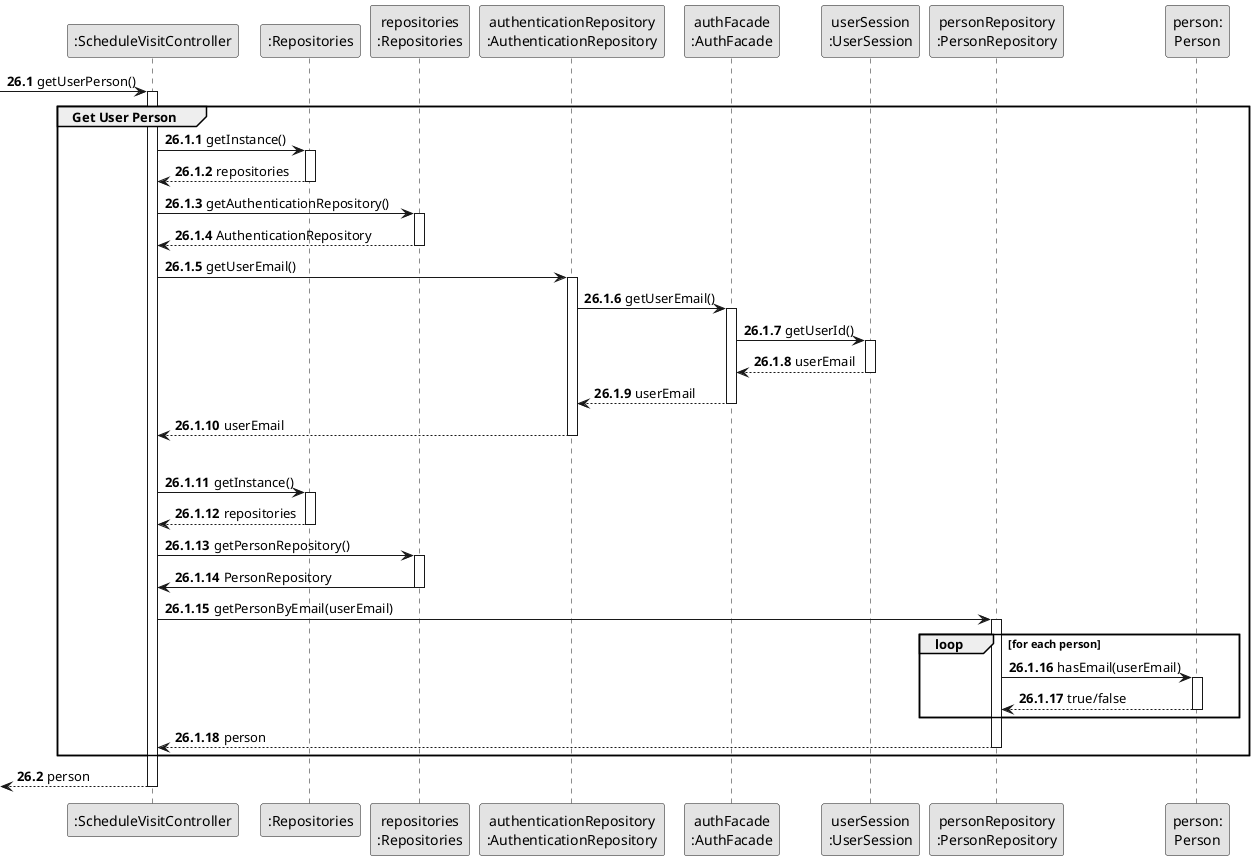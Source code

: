 @startuml
skinparam monochrome true
skinparam packageStyle rectangle
skinparam shadowing false\


participant ":ScheduleVisitController" as CTRL
participant ":Repositories" as RepositorySingleton
participant "repositories\n:Repositories" as PLAT
participant "authenticationRepository\n:AuthenticationRepository" as AuthenticationRepository
participant "authFacade\n:AuthFacade" as FACADE
participant "userSession\n:UserSession" as SESSION
participant "personRepository\n:PersonRepository" as PersonRepository
participant "person:\nPerson" as PERSON

autonumber 26.1

     -> CTRL : getUserPerson()
     activate CTRL

autonumber 26.1.1

    group Get User Person

        CTRL -> RepositorySingleton : getInstance()
        activate RepositorySingleton

            RepositorySingleton --> CTRL : repositories
        deactivate RepositorySingleton

        CTRL -> PLAT : getAuthenticationRepository()
        activate PLAT

            PLAT --> CTRL : AuthenticationRepository
        deactivate PLAT

        CTRL -> AuthenticationRepository : getUserEmail()
        activate AuthenticationRepository

            AuthenticationRepository -> FACADE : getUserEmail()
            activate FACADE

                FACADE -> SESSION : getUserId()
                activate SESSION

                    SESSION --> FACADE : userEmail
                deactivate SESSION

                FACADE --> AuthenticationRepository : userEmail
            deactivate FACADE

           AuthenticationRepository --> CTRL : userEmail
        deactivate AuthenticationRepository
|||
        CTRL -> RepositorySingleton : getInstance()
        activate RepositorySingleton

            RepositorySingleton --> CTRL : repositories
        deactivate RepositorySingleton

        CTRL -> PLAT : getPersonRepository()
        activate PLAT

            PLAT -> CTRL : PersonRepository
        deactivate PLAT

        CTRL -> PersonRepository : getPersonByEmail(userEmail)
        activate PersonRepository

        loop for each person

            PersonRepository -> PERSON : hasEmail(userEmail)
            activate PERSON

                PERSON --> PersonRepository : true/false
            deactivate PERSON

        end loop

            PersonRepository --> CTRL : person
        deactivate PersonRepository

     end group

autonumber 26.2

        <-- CTRL : person
    deactivate CTRL

@enduml